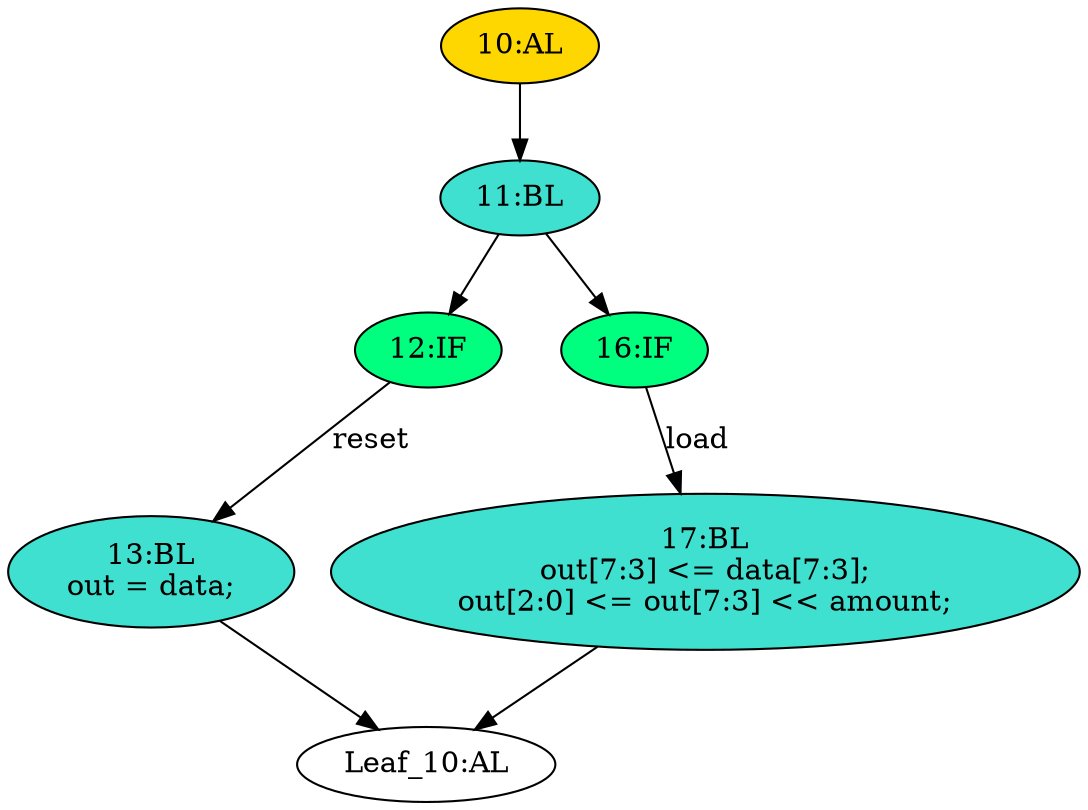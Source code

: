 strict digraph "" {
	node [label="\N"];
	"10:AL"	[ast="<pyverilog.vparser.ast.Always object at 0x7fc409d3d810>",
		clk_sens=True,
		fillcolor=gold,
		label="10:AL",
		sens="['clk']",
		statements="[]",
		style=filled,
		typ=Always,
		use_var="['reset', 'load', 'amount', 'data', 'out']"];
	"11:BL"	[ast="<pyverilog.vparser.ast.Block object at 0x7fc409d3d350>",
		fillcolor=turquoise,
		label="11:BL",
		statements="[]",
		style=filled,
		typ=Block];
	"10:AL" -> "11:BL"	[cond="[]",
		lineno=None];
	"12:IF"	[ast="<pyverilog.vparser.ast.IfStatement object at 0x7fc409d3dd90>",
		fillcolor=springgreen,
		label="12:IF",
		statements="[]",
		style=filled,
		typ=IfStatement];
	"13:BL"	[ast="<pyverilog.vparser.ast.Block object at 0x7fc409d3d1d0>",
		fillcolor=turquoise,
		label="13:BL
out = data;",
		statements="[<pyverilog.vparser.ast.BlockingSubstitution object at 0x7fc409d3d610>]",
		style=filled,
		typ=Block];
	"12:IF" -> "13:BL"	[cond="['reset']",
		label=reset,
		lineno=12];
	"16:IF"	[ast="<pyverilog.vparser.ast.IfStatement object at 0x7fc40b4ce810>",
		fillcolor=springgreen,
		label="16:IF",
		statements="[]",
		style=filled,
		typ=IfStatement];
	"17:BL"	[ast="<pyverilog.vparser.ast.Block object at 0x7fc40b4ceb50>",
		fillcolor=turquoise,
		label="17:BL
out[7:3] <= data[7:3];
out[2:0] <= out[7:3] << amount;",
		statements="[<pyverilog.vparser.ast.NonblockingSubstitution object at 0x7fc40b4cee90>, <pyverilog.vparser.ast.NonblockingSubstitution object \
at 0x7fc40b4e71d0>]",
		style=filled,
		typ=Block];
	"16:IF" -> "17:BL"	[cond="['load']",
		label=load,
		lineno=16];
	"Leaf_10:AL"	[def_var="['out']",
		label="Leaf_10:AL"];
	"17:BL" -> "Leaf_10:AL"	[cond="[]",
		lineno=None];
	"11:BL" -> "12:IF"	[cond="[]",
		lineno=None];
	"11:BL" -> "16:IF"	[cond="[]",
		lineno=None];
	"13:BL" -> "Leaf_10:AL"	[cond="[]",
		lineno=None];
}
